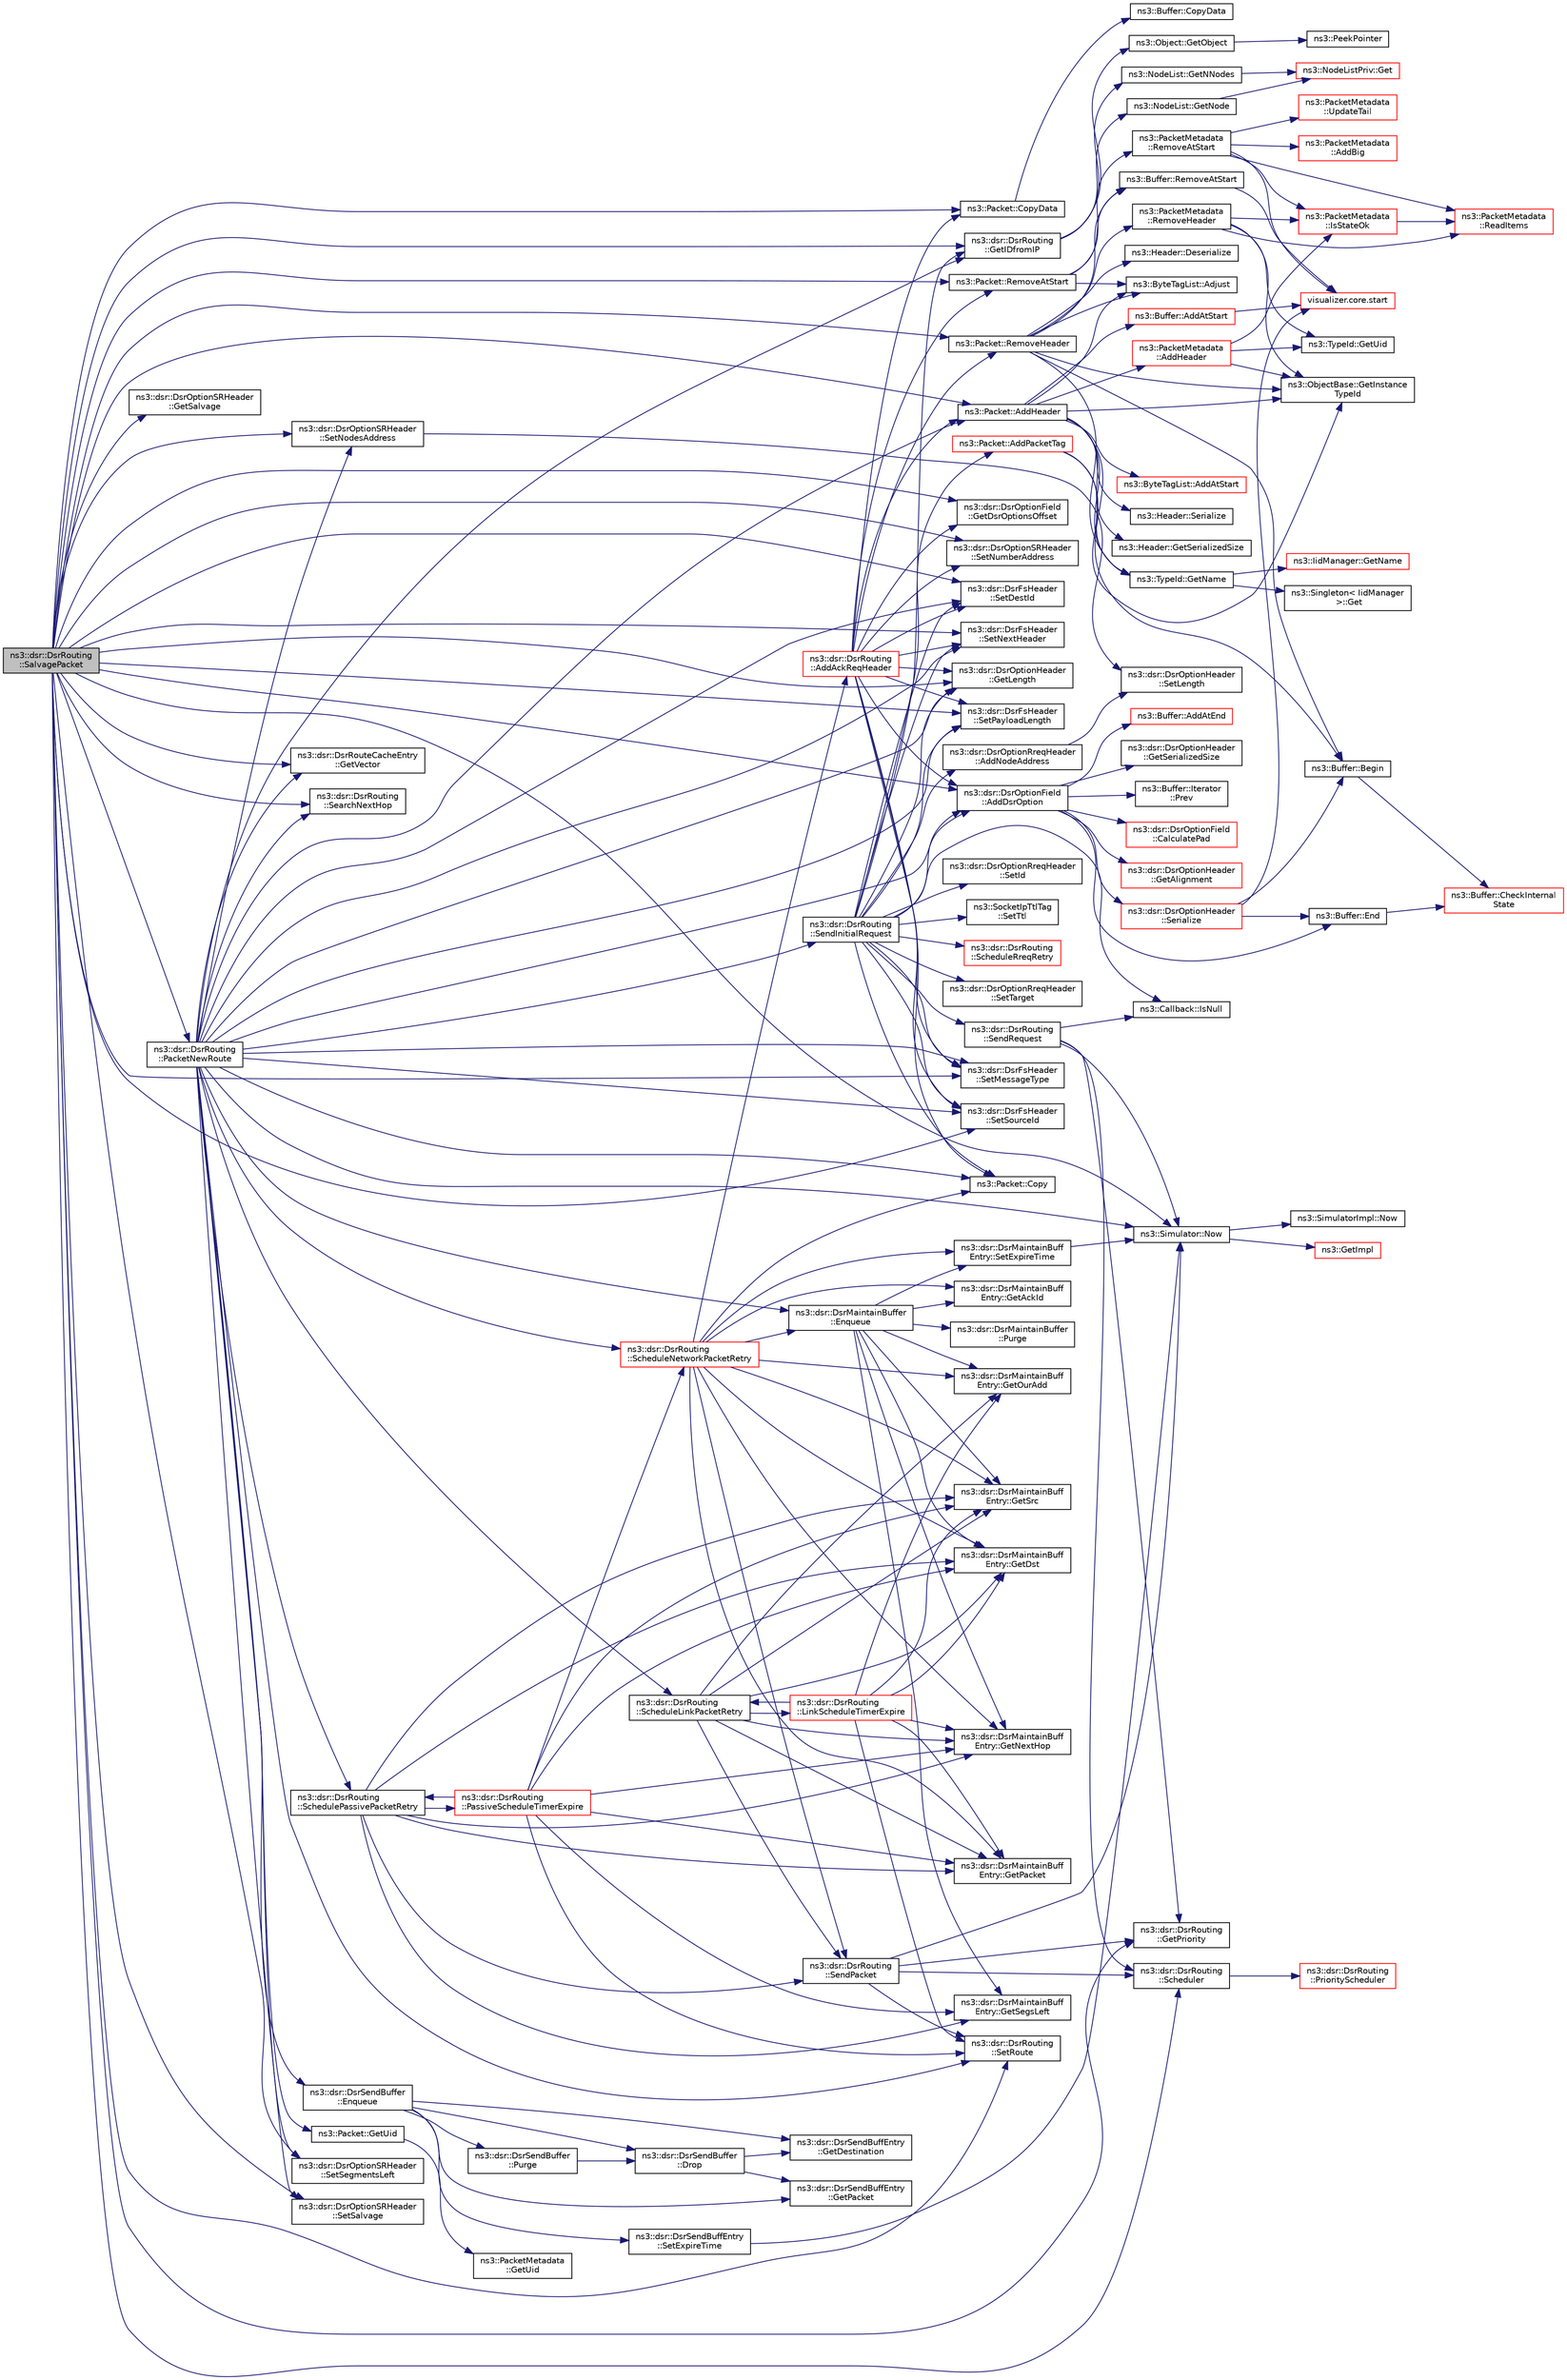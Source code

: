 digraph "ns3::dsr::DsrRouting::SalvagePacket"
{
  edge [fontname="Helvetica",fontsize="10",labelfontname="Helvetica",labelfontsize="10"];
  node [fontname="Helvetica",fontsize="10",shape=record];
  rankdir="LR";
  Node1 [label="ns3::dsr::DsrRouting\l::SalvagePacket",height=0.2,width=0.4,color="black", fillcolor="grey75", style="filled", fontcolor="black"];
  Node1 -> Node2 [color="midnightblue",fontsize="10",style="solid"];
  Node2 [label="ns3::Packet::RemoveHeader",height=0.2,width=0.4,color="black", fillcolor="white", style="filled",URL="$dd/d7a/classns3_1_1Packet.html#a0961eccf975d75f902d40956c93ba63e",tooltip="Deserialize and remove the header from the internal buffer. "];
  Node2 -> Node3 [color="midnightblue",fontsize="10",style="solid"];
  Node3 [label="ns3::Header::Deserialize",height=0.2,width=0.4,color="black", fillcolor="white", style="filled",URL="$d6/dae/classns3_1_1Header.html#a78be9400bb66b2a8543606f395ef5396"];
  Node2 -> Node4 [color="midnightblue",fontsize="10",style="solid"];
  Node4 [label="ns3::Buffer::Begin",height=0.2,width=0.4,color="black", fillcolor="white", style="filled",URL="$da/d85/classns3_1_1Buffer.html#a893d4bf50df13e730b6cd0fda91b967f"];
  Node4 -> Node5 [color="midnightblue",fontsize="10",style="solid"];
  Node5 [label="ns3::Buffer::CheckInternal\lState",height=0.2,width=0.4,color="red", fillcolor="white", style="filled",URL="$da/d85/classns3_1_1Buffer.html#a6202ce7f1ecc1fc7a14cc13017375d14",tooltip="Checks the internal buffer structures consistency. "];
  Node2 -> Node6 [color="midnightblue",fontsize="10",style="solid"];
  Node6 [label="ns3::ObjectBase::GetInstance\lTypeId",height=0.2,width=0.4,color="black", fillcolor="white", style="filled",URL="$d2/dac/classns3_1_1ObjectBase.html#abe5b43a6f5b99a92a4c3122db31f06fb"];
  Node2 -> Node7 [color="midnightblue",fontsize="10",style="solid"];
  Node7 [label="ns3::TypeId::GetName",height=0.2,width=0.4,color="black", fillcolor="white", style="filled",URL="$d6/d11/classns3_1_1TypeId.html#aa3c41c79ae428b3cb396a9c6bb3ef314"];
  Node7 -> Node8 [color="midnightblue",fontsize="10",style="solid"];
  Node8 [label="ns3::Singleton\< IidManager\l \>::Get",height=0.2,width=0.4,color="black", fillcolor="white", style="filled",URL="$d8/d77/classns3_1_1Singleton.html#a80a2cd3c25a27ea72add7a9f7a141ffa"];
  Node7 -> Node9 [color="midnightblue",fontsize="10",style="solid"];
  Node9 [label="ns3::IidManager::GetName",height=0.2,width=0.4,color="red", fillcolor="white", style="filled",URL="$d4/d1c/classns3_1_1IidManager.html#a5d68d0f0f44594dcdec239dbdb5bf53c"];
  Node2 -> Node10 [color="midnightblue",fontsize="10",style="solid"];
  Node10 [label="ns3::Buffer::RemoveAtStart",height=0.2,width=0.4,color="black", fillcolor="white", style="filled",URL="$da/d85/classns3_1_1Buffer.html#adeecbb3e8f518aec6fee0437578ade4b"];
  Node10 -> Node11 [color="midnightblue",fontsize="10",style="solid"];
  Node11 [label="visualizer.core.start",height=0.2,width=0.4,color="red", fillcolor="white", style="filled",URL="$df/d6c/namespacevisualizer_1_1core.html#a2a35e5d8a34af358b508dac8635754e0"];
  Node2 -> Node12 [color="midnightblue",fontsize="10",style="solid"];
  Node12 [label="ns3::ByteTagList::Adjust",height=0.2,width=0.4,color="black", fillcolor="white", style="filled",URL="$dd/d64/classns3_1_1ByteTagList.html#a1fec06d7e6daaf8039cf2a148e4090f2"];
  Node2 -> Node13 [color="midnightblue",fontsize="10",style="solid"];
  Node13 [label="ns3::PacketMetadata\l::RemoveHeader",height=0.2,width=0.4,color="black", fillcolor="white", style="filled",URL="$d1/db1/classns3_1_1PacketMetadata.html#afa8a589ec783d4998516d7f39f21242d",tooltip="Remove an header. "];
  Node13 -> Node6 [color="midnightblue",fontsize="10",style="solid"];
  Node13 -> Node14 [color="midnightblue",fontsize="10",style="solid"];
  Node14 [label="ns3::TypeId::GetUid",height=0.2,width=0.4,color="black", fillcolor="white", style="filled",URL="$d6/d11/classns3_1_1TypeId.html#acd3e41de6340d06299f4fd63e2ed8da0"];
  Node13 -> Node15 [color="midnightblue",fontsize="10",style="solid"];
  Node15 [label="ns3::PacketMetadata\l::IsStateOk",height=0.2,width=0.4,color="red", fillcolor="white", style="filled",URL="$d1/db1/classns3_1_1PacketMetadata.html#a208d3163e28704438cdd4d30318e489c",tooltip="Check if the metadata state is ok. "];
  Node15 -> Node16 [color="midnightblue",fontsize="10",style="solid"];
  Node16 [label="ns3::PacketMetadata\l::ReadItems",height=0.2,width=0.4,color="red", fillcolor="white", style="filled",URL="$d1/db1/classns3_1_1PacketMetadata.html#a3719ad2c32313a9a1c74462322e8b517",tooltip="Read items. "];
  Node13 -> Node16 [color="midnightblue",fontsize="10",style="solid"];
  Node1 -> Node17 [color="midnightblue",fontsize="10",style="solid"];
  Node17 [label="ns3::dsr::DsrOptionField\l::GetDsrOptionsOffset",height=0.2,width=0.4,color="black", fillcolor="white", style="filled",URL="$d7/d28/classns3_1_1dsr_1_1DsrOptionField.html#a38af1f50ae6f4e7a4a4cf6afd99c5a74",tooltip="Get the offset where the options begin, measured from the start of the extension header. "];
  Node1 -> Node18 [color="midnightblue",fontsize="10",style="solid"];
  Node18 [label="ns3::Packet::RemoveAtStart",height=0.2,width=0.4,color="black", fillcolor="white", style="filled",URL="$dd/d7a/classns3_1_1Packet.html#a78aa207e7921dd2f9f7e0d0b7a1c730a",tooltip="Remove size bytes from the start of the current packet. "];
  Node18 -> Node10 [color="midnightblue",fontsize="10",style="solid"];
  Node18 -> Node12 [color="midnightblue",fontsize="10",style="solid"];
  Node18 -> Node19 [color="midnightblue",fontsize="10",style="solid"];
  Node19 [label="ns3::PacketMetadata\l::RemoveAtStart",height=0.2,width=0.4,color="black", fillcolor="white", style="filled",URL="$d1/db1/classns3_1_1PacketMetadata.html#a9a0300e7ae709f269d59b6733e590d56",tooltip="Remove a chunk of metadata at the metadata start. "];
  Node19 -> Node15 [color="midnightblue",fontsize="10",style="solid"];
  Node19 -> Node11 [color="midnightblue",fontsize="10",style="solid"];
  Node19 -> Node16 [color="midnightblue",fontsize="10",style="solid"];
  Node19 -> Node20 [color="midnightblue",fontsize="10",style="solid"];
  Node20 [label="ns3::PacketMetadata\l::AddBig",height=0.2,width=0.4,color="red", fillcolor="white", style="filled",URL="$d1/db1/classns3_1_1PacketMetadata.html#ae89a0bf5e3dcd624bd37bc8ca67544da",tooltip="Add a \"Big\" Item (a SmallItem plus an ExtraItem) "];
  Node19 -> Node21 [color="midnightblue",fontsize="10",style="solid"];
  Node21 [label="ns3::PacketMetadata\l::UpdateTail",height=0.2,width=0.4,color="red", fillcolor="white", style="filled",URL="$d1/db1/classns3_1_1PacketMetadata.html#ad975bb9c1c0a6875ccc2309f071c5b55",tooltip="Update the tail. "];
  Node1 -> Node22 [color="midnightblue",fontsize="10",style="solid"];
  Node22 [label="ns3::Packet::CopyData",height=0.2,width=0.4,color="black", fillcolor="white", style="filled",URL="$dd/d7a/classns3_1_1Packet.html#a5a6d304b9e0d90733919ffe224b98f0d",tooltip="Copy the packet contents to a byte buffer. "];
  Node22 -> Node23 [color="midnightblue",fontsize="10",style="solid"];
  Node23 [label="ns3::Buffer::CopyData",height=0.2,width=0.4,color="black", fillcolor="white", style="filled",URL="$da/d85/classns3_1_1Buffer.html#aec4a3fd349f94e449b4b2d14dd964a4c"];
  Node1 -> Node24 [color="midnightblue",fontsize="10",style="solid"];
  Node24 [label="ns3::dsr::DsrOptionSRHeader\l::SetNumberAddress",height=0.2,width=0.4,color="black", fillcolor="white", style="filled",URL="$dc/d0a/classns3_1_1dsr_1_1DsrOptionSRHeader.html#a611f37babb433a5c82b393089e23be51",tooltip="Set the number of ipv4 address. "];
  Node1 -> Node25 [color="midnightblue",fontsize="10",style="solid"];
  Node25 [label="ns3::dsr::DsrOptionSRHeader\l::GetSalvage",height=0.2,width=0.4,color="black", fillcolor="white", style="filled",URL="$dc/d0a/classns3_1_1dsr_1_1DsrOptionSRHeader.html#a4d0ddd2d9930343280e1244e76a40935"];
  Node1 -> Node26 [color="midnightblue",fontsize="10",style="solid"];
  Node26 [label="ns3::dsr::DsrFsHeader\l::SetNextHeader",height=0.2,width=0.4,color="black", fillcolor="white", style="filled",URL="$dc/dc2/classns3_1_1dsr_1_1DsrFsHeader.html#a31fa870af83764f8de3e37b739e0df39",tooltip="Set the \"Next header\" field. "];
  Node1 -> Node27 [color="midnightblue",fontsize="10",style="solid"];
  Node27 [label="ns3::dsr::DsrFsHeader\l::SetMessageType",height=0.2,width=0.4,color="black", fillcolor="white", style="filled",URL="$dc/dc2/classns3_1_1dsr_1_1DsrFsHeader.html#ab53490ba4b796d8bc64e2387cb614808"];
  Node1 -> Node28 [color="midnightblue",fontsize="10",style="solid"];
  Node28 [label="ns3::dsr::DsrFsHeader\l::SetSourceId",height=0.2,width=0.4,color="black", fillcolor="white", style="filled",URL="$dc/dc2/classns3_1_1dsr_1_1DsrFsHeader.html#a23f04e783e7f9e900bf17f173d96f4ee"];
  Node1 -> Node29 [color="midnightblue",fontsize="10",style="solid"];
  Node29 [label="ns3::dsr::DsrRouting\l::GetIDfromIP",height=0.2,width=0.4,color="black", fillcolor="white", style="filled",URL="$df/d32/classns3_1_1dsr_1_1DsrRouting.html#a4593e50d5f36e9b9b013fe0422067c44",tooltip="Get the node id from ip address. "];
  Node29 -> Node30 [color="midnightblue",fontsize="10",style="solid"];
  Node30 [label="ns3::NodeList::GetNNodes",height=0.2,width=0.4,color="black", fillcolor="white", style="filled",URL="$d0/dd8/classns3_1_1NodeList.html#a1d110b1670005895dd5812baab13682a"];
  Node30 -> Node31 [color="midnightblue",fontsize="10",style="solid"];
  Node31 [label="ns3::NodeListPriv::Get",height=0.2,width=0.4,color="red", fillcolor="white", style="filled",URL="$d4/d49/classns3_1_1NodeListPriv.html#a746ce1482b3c1cf31d5a50cd55cffa92",tooltip="Get the node list object. "];
  Node29 -> Node32 [color="midnightblue",fontsize="10",style="solid"];
  Node32 [label="ns3::NodeList::GetNode",height=0.2,width=0.4,color="black", fillcolor="white", style="filled",URL="$d0/dd8/classns3_1_1NodeList.html#a80ac09977d48d29db5c704ac8483cf6c"];
  Node32 -> Node31 [color="midnightblue",fontsize="10",style="solid"];
  Node29 -> Node33 [color="midnightblue",fontsize="10",style="solid"];
  Node33 [label="ns3::Object::GetObject",height=0.2,width=0.4,color="black", fillcolor="white", style="filled",URL="$d9/d77/classns3_1_1Object.html#a13e18c00017096c8381eb651d5bd0783"];
  Node33 -> Node34 [color="midnightblue",fontsize="10",style="solid"];
  Node34 [label="ns3::PeekPointer",height=0.2,width=0.4,color="black", fillcolor="white", style="filled",URL="$d7/d2e/namespacens3.html#af2a7557fe9afdd98d8f6f8f6e412cf5a"];
  Node1 -> Node35 [color="midnightblue",fontsize="10",style="solid"];
  Node35 [label="ns3::dsr::DsrFsHeader\l::SetDestId",height=0.2,width=0.4,color="black", fillcolor="white", style="filled",URL="$dc/dc2/classns3_1_1dsr_1_1DsrFsHeader.html#a366ce2a526714d7d5c1b030c93cfce2b"];
  Node1 -> Node36 [color="midnightblue",fontsize="10",style="solid"];
  Node36 [label="ns3::dsr::DsrRouteCacheEntry\l::GetVector",height=0.2,width=0.4,color="black", fillcolor="white", style="filled",URL="$d3/d34/classns3_1_1dsr_1_1DsrRouteCacheEntry.html#ae4da0e5291ffddc5ea66df0a8085bb6c"];
  Node1 -> Node37 [color="midnightblue",fontsize="10",style="solid"];
  Node37 [label="ns3::dsr::DsrRouting\l::SearchNextHop",height=0.2,width=0.4,color="black", fillcolor="white", style="filled",URL="$df/d32/classns3_1_1dsr_1_1DsrRouting.html#aa1b16658c14499af76ca7dd69c034f22",tooltip="Get the next hop of the route. "];
  Node1 -> Node38 [color="midnightblue",fontsize="10",style="solid"];
  Node38 [label="ns3::dsr::DsrRouting\l::PacketNewRoute",height=0.2,width=0.4,color="black", fillcolor="white", style="filled",URL="$df/d32/classns3_1_1dsr_1_1DsrRouting.html#ae70ab39db551d1d81afc081196f78017",tooltip="When route vector corrupted, originate a new packet, normally not happening. "];
  Node38 -> Node39 [color="midnightblue",fontsize="10",style="solid"];
  Node39 [label="ns3::Simulator::Now",height=0.2,width=0.4,color="black", fillcolor="white", style="filled",URL="$d7/deb/classns3_1_1Simulator.html#ac3178fa975b419f7875e7105be122800"];
  Node39 -> Node40 [color="midnightblue",fontsize="10",style="solid"];
  Node40 [label="ns3::GetImpl",height=0.2,width=0.4,color="red", fillcolor="white", style="filled",URL="$d4/d8b/group__simulator.html#ga42eb4eddad41528d4d99794a3dae3fd0",tooltip="Get the SimulatorImpl singleton. "];
  Node39 -> Node41 [color="midnightblue",fontsize="10",style="solid"];
  Node41 [label="ns3::SimulatorImpl::Now",height=0.2,width=0.4,color="black", fillcolor="white", style="filled",URL="$d2/d19/classns3_1_1SimulatorImpl.html#aa516c50060846adc6fd316e83ef0797c"];
  Node38 -> Node42 [color="midnightblue",fontsize="10",style="solid"];
  Node42 [label="ns3::Packet::Copy",height=0.2,width=0.4,color="black", fillcolor="white", style="filled",URL="$dd/d7a/classns3_1_1Packet.html#a5d5c70802a5f77fc5f0001e0cfc1898b",tooltip="performs a COW copy of the packet. "];
  Node38 -> Node43 [color="midnightblue",fontsize="10",style="solid"];
  Node43 [label="ns3::dsr::DsrSendBuffer\l::Enqueue",height=0.2,width=0.4,color="black", fillcolor="white", style="filled",URL="$da/d14/classns3_1_1dsr_1_1DsrSendBuffer.html#aac846f6a38f6fc6431c8483103ed5121"];
  Node43 -> Node44 [color="midnightblue",fontsize="10",style="solid"];
  Node44 [label="ns3::dsr::DsrSendBuffer\l::Purge",height=0.2,width=0.4,color="black", fillcolor="white", style="filled",URL="$da/d14/classns3_1_1dsr_1_1DsrSendBuffer.html#a4fc2bdaf29505ff9ec26f75b2e387e29",tooltip="Remove all expired entries. "];
  Node44 -> Node45 [color="midnightblue",fontsize="10",style="solid"];
  Node45 [label="ns3::dsr::DsrSendBuffer\l::Drop",height=0.2,width=0.4,color="black", fillcolor="white", style="filled",URL="$da/d14/classns3_1_1dsr_1_1DsrSendBuffer.html#ae076b4ebb909c5dc7deda45d905b8e97",tooltip="Notify that packet is dropped from queue by timeout. "];
  Node45 -> Node46 [color="midnightblue",fontsize="10",style="solid"];
  Node46 [label="ns3::dsr::DsrSendBuffEntry\l::GetPacket",height=0.2,width=0.4,color="black", fillcolor="white", style="filled",URL="$d8/db7/classns3_1_1dsr_1_1DsrSendBuffEntry.html#a51f97693de53632b27066e4da9b9654f"];
  Node45 -> Node47 [color="midnightblue",fontsize="10",style="solid"];
  Node47 [label="ns3::dsr::DsrSendBuffEntry\l::GetDestination",height=0.2,width=0.4,color="black", fillcolor="white", style="filled",URL="$d8/db7/classns3_1_1dsr_1_1DsrSendBuffEntry.html#accc4d09ebea94217c5c43100e98a4776"];
  Node43 -> Node46 [color="midnightblue",fontsize="10",style="solid"];
  Node43 -> Node47 [color="midnightblue",fontsize="10",style="solid"];
  Node43 -> Node48 [color="midnightblue",fontsize="10",style="solid"];
  Node48 [label="ns3::dsr::DsrSendBuffEntry\l::SetExpireTime",height=0.2,width=0.4,color="black", fillcolor="white", style="filled",URL="$d8/db7/classns3_1_1dsr_1_1DsrSendBuffEntry.html#ac5f56445036674cd9c7d5d58cf89ca26"];
  Node48 -> Node39 [color="midnightblue",fontsize="10",style="solid"];
  Node43 -> Node45 [color="midnightblue",fontsize="10",style="solid"];
  Node38 -> Node49 [color="midnightblue",fontsize="10",style="solid"];
  Node49 [label="ns3::Packet::GetUid",height=0.2,width=0.4,color="black", fillcolor="white", style="filled",URL="$dd/d7a/classns3_1_1Packet.html#a1f212c825b50e54d94f5b9ae99592e6a",tooltip="Returns the packet&#39;s Uid. "];
  Node49 -> Node50 [color="midnightblue",fontsize="10",style="solid"];
  Node50 [label="ns3::PacketMetadata\l::GetUid",height=0.2,width=0.4,color="black", fillcolor="white", style="filled",URL="$d1/db1/classns3_1_1PacketMetadata.html#a08284bf2d5d0690d16a2eee813122ede",tooltip="Get the packet Uid. "];
  Node38 -> Node51 [color="midnightblue",fontsize="10",style="solid"];
  Node51 [label="ns3::dsr::DsrRouting\l::SendInitialRequest",height=0.2,width=0.4,color="black", fillcolor="white", style="filled",URL="$df/d32/classns3_1_1dsr_1_1DsrRouting.html#a74777d1806e768fccc1c2fe169b42c98",tooltip="Broadcast the route request packet in subnet. "];
  Node51 -> Node52 [color="midnightblue",fontsize="10",style="solid"];
  Node52 [label="ns3::Callback::IsNull",height=0.2,width=0.4,color="black", fillcolor="white", style="filled",URL="$d1/d48/classns3_1_1Callback.html#aa8e27826badbf37f84763f36f70d9b54"];
  Node51 -> Node26 [color="midnightblue",fontsize="10",style="solid"];
  Node51 -> Node27 [color="midnightblue",fontsize="10",style="solid"];
  Node51 -> Node28 [color="midnightblue",fontsize="10",style="solid"];
  Node51 -> Node29 [color="midnightblue",fontsize="10",style="solid"];
  Node51 -> Node35 [color="midnightblue",fontsize="10",style="solid"];
  Node51 -> Node53 [color="midnightblue",fontsize="10",style="solid"];
  Node53 [label="ns3::dsr::DsrOptionRreqHeader\l::AddNodeAddress",height=0.2,width=0.4,color="black", fillcolor="white", style="filled",URL="$d9/d21/classns3_1_1dsr_1_1DsrOptionRreqHeader.html#ae129d6d2ffc45297396b07b50fcd36e5",tooltip="Add one node address. "];
  Node53 -> Node54 [color="midnightblue",fontsize="10",style="solid"];
  Node54 [label="ns3::dsr::DsrOptionHeader\l::SetLength",height=0.2,width=0.4,color="black", fillcolor="white", style="filled",URL="$da/d3b/classns3_1_1dsr_1_1DsrOptionHeader.html#ac13ae881ef80b4c2fce6d59f8aa0fa3e",tooltip="Set the option length. "];
  Node51 -> Node55 [color="midnightblue",fontsize="10",style="solid"];
  Node55 [label="ns3::dsr::DsrOptionRreqHeader\l::SetTarget",height=0.2,width=0.4,color="black", fillcolor="white", style="filled",URL="$d9/d21/classns3_1_1dsr_1_1DsrOptionRreqHeader.html#a81453bfd9f4f4df6cb61ecd1eefe11ab",tooltip="Set the target ipv4 address. "];
  Node51 -> Node56 [color="midnightblue",fontsize="10",style="solid"];
  Node56 [label="ns3::dsr::DsrOptionRreqHeader\l::SetId",height=0.2,width=0.4,color="black", fillcolor="white", style="filled",URL="$d9/d21/classns3_1_1dsr_1_1DsrOptionRreqHeader.html#af01074819531d7b2a8569fe466f925cb",tooltip="Set the request id number. "];
  Node51 -> Node57 [color="midnightblue",fontsize="10",style="solid"];
  Node57 [label="ns3::dsr::DsrOptionField\l::AddDsrOption",height=0.2,width=0.4,color="black", fillcolor="white", style="filled",URL="$d7/d28/classns3_1_1dsr_1_1DsrOptionField.html#acd03d07018e22f5e2b23975fae84fb3c",tooltip="Serialize the option, prepending pad1 or padn option as necessary. "];
  Node57 -> Node58 [color="midnightblue",fontsize="10",style="solid"];
  Node58 [label="ns3::dsr::DsrOptionField\l::CalculatePad",height=0.2,width=0.4,color="red", fillcolor="white", style="filled",URL="$d7/d28/classns3_1_1dsr_1_1DsrOptionField.html#a83b979a52f0e70889f34e58ea5398433",tooltip="Calculate padding. "];
  Node57 -> Node59 [color="midnightblue",fontsize="10",style="solid"];
  Node59 [label="ns3::dsr::DsrOptionHeader\l::GetAlignment",height=0.2,width=0.4,color="red", fillcolor="white", style="filled",URL="$da/d3b/classns3_1_1dsr_1_1DsrOptionHeader.html#aec0e060fd744d1c002c5b80c74a44232",tooltip="Get the Alignment requirement of this option header. "];
  Node57 -> Node60 [color="midnightblue",fontsize="10",style="solid"];
  Node60 [label="ns3::Buffer::AddAtEnd",height=0.2,width=0.4,color="red", fillcolor="white", style="filled",URL="$da/d85/classns3_1_1Buffer.html#a92dd87809af24fb10696fee9a9cb56cf"];
  Node57 -> Node61 [color="midnightblue",fontsize="10",style="solid"];
  Node61 [label="ns3::dsr::DsrOptionHeader\l::GetSerializedSize",height=0.2,width=0.4,color="black", fillcolor="white", style="filled",URL="$da/d3b/classns3_1_1dsr_1_1DsrOptionHeader.html#a654dd65cf8686660e0b7a32c84a432ce",tooltip="Get the serialized size of the packet. "];
  Node57 -> Node62 [color="midnightblue",fontsize="10",style="solid"];
  Node62 [label="ns3::Buffer::End",height=0.2,width=0.4,color="black", fillcolor="white", style="filled",URL="$da/d85/classns3_1_1Buffer.html#a52207c7aed7bae89fba2f9e997c82724"];
  Node62 -> Node5 [color="midnightblue",fontsize="10",style="solid"];
  Node57 -> Node63 [color="midnightblue",fontsize="10",style="solid"];
  Node63 [label="ns3::Buffer::Iterator\l::Prev",height=0.2,width=0.4,color="black", fillcolor="white", style="filled",URL="$d0/daf/classns3_1_1Buffer_1_1Iterator.html#a9913fb3b506a9f6efe46060531f051d8"];
  Node57 -> Node64 [color="midnightblue",fontsize="10",style="solid"];
  Node64 [label="ns3::dsr::DsrOptionHeader\l::Serialize",height=0.2,width=0.4,color="red", fillcolor="white", style="filled",URL="$da/d3b/classns3_1_1dsr_1_1DsrOptionHeader.html#a04d7999f22a25e1ccbde838e6c9bd7e1",tooltip="Serialize the packet. "];
  Node64 -> Node11 [color="midnightblue",fontsize="10",style="solid"];
  Node64 -> Node4 [color="midnightblue",fontsize="10",style="solid"];
  Node64 -> Node62 [color="midnightblue",fontsize="10",style="solid"];
  Node51 -> Node65 [color="midnightblue",fontsize="10",style="solid"];
  Node65 [label="ns3::dsr::DsrOptionHeader\l::GetLength",height=0.2,width=0.4,color="black", fillcolor="white", style="filled",URL="$da/d3b/classns3_1_1dsr_1_1DsrOptionHeader.html#a0db5f2db2771d63e9579de6824a1cd5c",tooltip="Get the option length. "];
  Node51 -> Node66 [color="midnightblue",fontsize="10",style="solid"];
  Node66 [label="ns3::dsr::DsrFsHeader\l::SetPayloadLength",height=0.2,width=0.4,color="black", fillcolor="white", style="filled",URL="$dc/dc2/classns3_1_1dsr_1_1DsrFsHeader.html#ad5d554d06faf5eb5b98d30a5eee9c87e"];
  Node51 -> Node67 [color="midnightblue",fontsize="10",style="solid"];
  Node67 [label="ns3::SocketIpTtlTag\l::SetTtl",height=0.2,width=0.4,color="black", fillcolor="white", style="filled",URL="$df/db8/classns3_1_1SocketIpTtlTag.html#a48f236b4dde3533b9ab16372cf6c5237",tooltip="Set the tag&#39;s TTL. "];
  Node51 -> Node42 [color="midnightblue",fontsize="10",style="solid"];
  Node51 -> Node68 [color="midnightblue",fontsize="10",style="solid"];
  Node68 [label="ns3::Packet::AddPacketTag",height=0.2,width=0.4,color="red", fillcolor="white", style="filled",URL="$dd/d7a/classns3_1_1Packet.html#a7400b8655852f5271c5957250d0141af",tooltip="Add a packet tag. "];
  Node68 -> Node6 [color="midnightblue",fontsize="10",style="solid"];
  Node68 -> Node7 [color="midnightblue",fontsize="10",style="solid"];
  Node51 -> Node69 [color="midnightblue",fontsize="10",style="solid"];
  Node69 [label="ns3::dsr::DsrRouting\l::SendRequest",height=0.2,width=0.4,color="black", fillcolor="white", style="filled",URL="$df/d32/classns3_1_1dsr_1_1DsrRouting.html#a21496638c09e75ea310e876135d0bf64",tooltip="Forward the route request if the node is not the destination. "];
  Node69 -> Node52 [color="midnightblue",fontsize="10",style="solid"];
  Node69 -> Node70 [color="midnightblue",fontsize="10",style="solid"];
  Node70 [label="ns3::dsr::DsrRouting\l::GetPriority",height=0.2,width=0.4,color="black", fillcolor="white", style="filled",URL="$df/d32/classns3_1_1dsr_1_1DsrRouting.html#a67d111b0188b6e2210d1b4782820f8e3",tooltip="Set the priority of the packet in network queue. "];
  Node69 -> Node39 [color="midnightblue",fontsize="10",style="solid"];
  Node69 -> Node71 [color="midnightblue",fontsize="10",style="solid"];
  Node71 [label="ns3::dsr::DsrRouting\l::Scheduler",height=0.2,width=0.4,color="black", fillcolor="white", style="filled",URL="$df/d32/classns3_1_1dsr_1_1DsrRouting.html#aa518edb174bccce1062304404424c6e0",tooltip="This function is called to schedule sending packets from the network queue. "];
  Node71 -> Node72 [color="midnightblue",fontsize="10",style="solid"];
  Node72 [label="ns3::dsr::DsrRouting\l::PriorityScheduler",height=0.2,width=0.4,color="red", fillcolor="white", style="filled",URL="$df/d32/classns3_1_1dsr_1_1DsrRouting.html#aefc4dde8bd52b5b631a7ebf1d5924210",tooltip="This function is called to schedule sending packets from the network queue by priority. "];
  Node51 -> Node73 [color="midnightblue",fontsize="10",style="solid"];
  Node73 [label="ns3::dsr::DsrRouting\l::ScheduleRreqRetry",height=0.2,width=0.4,color="red", fillcolor="white", style="filled",URL="$df/d32/classns3_1_1dsr_1_1DsrRouting.html#a056b38f3af6c2992be89b8fc5cb15448",tooltip="Schedule the route request retry. "];
  Node38 -> Node26 [color="midnightblue",fontsize="10",style="solid"];
  Node38 -> Node27 [color="midnightblue",fontsize="10",style="solid"];
  Node38 -> Node28 [color="midnightblue",fontsize="10",style="solid"];
  Node38 -> Node29 [color="midnightblue",fontsize="10",style="solid"];
  Node38 -> Node35 [color="midnightblue",fontsize="10",style="solid"];
  Node38 -> Node36 [color="midnightblue",fontsize="10",style="solid"];
  Node38 -> Node37 [color="midnightblue",fontsize="10",style="solid"];
  Node38 -> Node74 [color="midnightblue",fontsize="10",style="solid"];
  Node74 [label="ns3::dsr::DsrOptionSRHeader\l::SetNodesAddress",height=0.2,width=0.4,color="black", fillcolor="white", style="filled",URL="$dc/d0a/classns3_1_1dsr_1_1DsrOptionSRHeader.html#aede4f60ddf515ed837f9c0d64cf8dadd",tooltip="Set the vector of ipv4 address. "];
  Node74 -> Node54 [color="midnightblue",fontsize="10",style="solid"];
  Node38 -> Node75 [color="midnightblue",fontsize="10",style="solid"];
  Node75 [label="ns3::dsr::DsrOptionSRHeader\l::SetSegmentsLeft",height=0.2,width=0.4,color="black", fillcolor="white", style="filled",URL="$dc/d0a/classns3_1_1dsr_1_1DsrOptionSRHeader.html#ab4f451b0b38ab65c84c18d0c3cbb5fd9"];
  Node38 -> Node76 [color="midnightblue",fontsize="10",style="solid"];
  Node76 [label="ns3::dsr::DsrOptionSRHeader\l::SetSalvage",height=0.2,width=0.4,color="black", fillcolor="white", style="filled",URL="$dc/d0a/classns3_1_1dsr_1_1DsrOptionSRHeader.html#a70a69c4774bf6dc7d5e840a2e5e67b71"];
  Node38 -> Node65 [color="midnightblue",fontsize="10",style="solid"];
  Node38 -> Node66 [color="midnightblue",fontsize="10",style="solid"];
  Node38 -> Node57 [color="midnightblue",fontsize="10",style="solid"];
  Node38 -> Node77 [color="midnightblue",fontsize="10",style="solid"];
  Node77 [label="ns3::Packet::AddHeader",height=0.2,width=0.4,color="black", fillcolor="white", style="filled",URL="$dd/d7a/classns3_1_1Packet.html#a465108c595a0bc592095cbcab1832ed8",tooltip="Add header to this packet. "];
  Node77 -> Node78 [color="midnightblue",fontsize="10",style="solid"];
  Node78 [label="ns3::Header::GetSerializedSize",height=0.2,width=0.4,color="black", fillcolor="white", style="filled",URL="$d6/dae/classns3_1_1Header.html#a6ef0497eabc1b1fb0ad42738eb73f934"];
  Node77 -> Node6 [color="midnightblue",fontsize="10",style="solid"];
  Node77 -> Node7 [color="midnightblue",fontsize="10",style="solid"];
  Node77 -> Node79 [color="midnightblue",fontsize="10",style="solid"];
  Node79 [label="ns3::Buffer::AddAtStart",height=0.2,width=0.4,color="red", fillcolor="white", style="filled",URL="$da/d85/classns3_1_1Buffer.html#a8abd8164c3671d3dadc98fc66fade7b1"];
  Node79 -> Node11 [color="midnightblue",fontsize="10",style="solid"];
  Node77 -> Node12 [color="midnightblue",fontsize="10",style="solid"];
  Node77 -> Node80 [color="midnightblue",fontsize="10",style="solid"];
  Node80 [label="ns3::ByteTagList::AddAtStart",height=0.2,width=0.4,color="red", fillcolor="white", style="filled",URL="$dd/d64/classns3_1_1ByteTagList.html#acb4563fbe4299c55af41ba7a166b71d5"];
  Node77 -> Node81 [color="midnightblue",fontsize="10",style="solid"];
  Node81 [label="ns3::Header::Serialize",height=0.2,width=0.4,color="black", fillcolor="white", style="filled",URL="$d6/dae/classns3_1_1Header.html#afb61f1aac69ff8349a6bfe521fab5404"];
  Node77 -> Node4 [color="midnightblue",fontsize="10",style="solid"];
  Node77 -> Node82 [color="midnightblue",fontsize="10",style="solid"];
  Node82 [label="ns3::PacketMetadata\l::AddHeader",height=0.2,width=0.4,color="red", fillcolor="white", style="filled",URL="$d1/db1/classns3_1_1PacketMetadata.html#abdce736c4c5f647242f0808c0d2f9249",tooltip="Add an header. "];
  Node82 -> Node15 [color="midnightblue",fontsize="10",style="solid"];
  Node82 -> Node6 [color="midnightblue",fontsize="10",style="solid"];
  Node82 -> Node14 [color="midnightblue",fontsize="10",style="solid"];
  Node38 -> Node83 [color="midnightblue",fontsize="10",style="solid"];
  Node83 [label="ns3::dsr::DsrRouting\l::SetRoute",height=0.2,width=0.4,color="black", fillcolor="white", style="filled",URL="$df/d32/classns3_1_1dsr_1_1DsrRouting.html#a8a726fb52558a1a8172a5bd5b8cdb072",tooltip="Set the route to use for data packets, used by the option headers when sending data/control packets..."];
  Node38 -> Node84 [color="midnightblue",fontsize="10",style="solid"];
  Node84 [label="ns3::dsr::DsrMaintainBuffer\l::Enqueue",height=0.2,width=0.4,color="black", fillcolor="white", style="filled",URL="$d2/d89/classns3_1_1dsr_1_1DsrMaintainBuffer.html#a8ec30b5b9b0f6af36e61867327a47717",tooltip="Push entry in queue, if there is no entry with the same packet and destination address in queue..."];
  Node84 -> Node85 [color="midnightblue",fontsize="10",style="solid"];
  Node85 [label="ns3::dsr::DsrMaintainBuffer\l::Purge",height=0.2,width=0.4,color="black", fillcolor="white", style="filled",URL="$d2/d89/classns3_1_1dsr_1_1DsrMaintainBuffer.html#af12ee29b56abcaac29b60c0a544494b9",tooltip="Remove all expired entries. "];
  Node84 -> Node86 [color="midnightblue",fontsize="10",style="solid"];
  Node86 [label="ns3::dsr::DsrMaintainBuff\lEntry::GetNextHop",height=0.2,width=0.4,color="black", fillcolor="white", style="filled",URL="$dd/d10/classns3_1_1dsr_1_1DsrMaintainBuffEntry.html#a6a984d4169f808eb39c29468a03a7d62"];
  Node84 -> Node87 [color="midnightblue",fontsize="10",style="solid"];
  Node87 [label="ns3::dsr::DsrMaintainBuff\lEntry::GetOurAdd",height=0.2,width=0.4,color="black", fillcolor="white", style="filled",URL="$dd/d10/classns3_1_1dsr_1_1DsrMaintainBuffEntry.html#ac5e99d05ac9b0881ef0470a995f18e8c"];
  Node84 -> Node88 [color="midnightblue",fontsize="10",style="solid"];
  Node88 [label="ns3::dsr::DsrMaintainBuff\lEntry::GetSrc",height=0.2,width=0.4,color="black", fillcolor="white", style="filled",URL="$dd/d10/classns3_1_1dsr_1_1DsrMaintainBuffEntry.html#a025b861fb199499a6f4dfe0b3197bb87"];
  Node84 -> Node89 [color="midnightblue",fontsize="10",style="solid"];
  Node89 [label="ns3::dsr::DsrMaintainBuff\lEntry::GetDst",height=0.2,width=0.4,color="black", fillcolor="white", style="filled",URL="$dd/d10/classns3_1_1dsr_1_1DsrMaintainBuffEntry.html#ad943ce9ebc5e0154242f81da6196d472"];
  Node84 -> Node90 [color="midnightblue",fontsize="10",style="solid"];
  Node90 [label="ns3::dsr::DsrMaintainBuff\lEntry::GetAckId",height=0.2,width=0.4,color="black", fillcolor="white", style="filled",URL="$dd/d10/classns3_1_1dsr_1_1DsrMaintainBuffEntry.html#a2b1da51431035855f1c290c7381aa8a9"];
  Node84 -> Node91 [color="midnightblue",fontsize="10",style="solid"];
  Node91 [label="ns3::dsr::DsrMaintainBuff\lEntry::GetSegsLeft",height=0.2,width=0.4,color="black", fillcolor="white", style="filled",URL="$dd/d10/classns3_1_1dsr_1_1DsrMaintainBuffEntry.html#ab07ea9b27cc40b101bf3c3b233c5170f"];
  Node84 -> Node92 [color="midnightblue",fontsize="10",style="solid"];
  Node92 [label="ns3::dsr::DsrMaintainBuff\lEntry::SetExpireTime",height=0.2,width=0.4,color="black", fillcolor="white", style="filled",URL="$dd/d10/classns3_1_1dsr_1_1DsrMaintainBuffEntry.html#a07a079b2093dde9f877bc9c8d75fe843"];
  Node92 -> Node39 [color="midnightblue",fontsize="10",style="solid"];
  Node38 -> Node93 [color="midnightblue",fontsize="10",style="solid"];
  Node93 [label="ns3::dsr::DsrRouting\l::ScheduleLinkPacketRetry",height=0.2,width=0.4,color="black", fillcolor="white", style="filled",URL="$df/d32/classns3_1_1dsr_1_1DsrRouting.html#a947d831bc0964240b1a41b3a09832eff",tooltip="Schedule the packet retransmission based on link-layer acknowledgment. "];
  Node93 -> Node94 [color="midnightblue",fontsize="10",style="solid"];
  Node94 [label="ns3::dsr::DsrMaintainBuff\lEntry::GetPacket",height=0.2,width=0.4,color="black", fillcolor="white", style="filled",URL="$dd/d10/classns3_1_1dsr_1_1DsrMaintainBuffEntry.html#a3e47d107d9907f8bdf287c0d9915e3ba"];
  Node93 -> Node88 [color="midnightblue",fontsize="10",style="solid"];
  Node93 -> Node86 [color="midnightblue",fontsize="10",style="solid"];
  Node93 -> Node95 [color="midnightblue",fontsize="10",style="solid"];
  Node95 [label="ns3::dsr::DsrRouting\l::SendPacket",height=0.2,width=0.4,color="black", fillcolor="white", style="filled",URL="$df/d32/classns3_1_1dsr_1_1DsrRouting.html#a84a2caf24a41eef8993b64cb22874f95",tooltip="This function is called by when really sending out the packet. "];
  Node95 -> Node83 [color="midnightblue",fontsize="10",style="solid"];
  Node95 -> Node70 [color="midnightblue",fontsize="10",style="solid"];
  Node95 -> Node39 [color="midnightblue",fontsize="10",style="solid"];
  Node95 -> Node71 [color="midnightblue",fontsize="10",style="solid"];
  Node93 -> Node89 [color="midnightblue",fontsize="10",style="solid"];
  Node93 -> Node87 [color="midnightblue",fontsize="10",style="solid"];
  Node93 -> Node96 [color="midnightblue",fontsize="10",style="solid"];
  Node96 [label="ns3::dsr::DsrRouting\l::LinkScheduleTimerExpire",height=0.2,width=0.4,color="red", fillcolor="white", style="filled",URL="$df/d32/classns3_1_1dsr_1_1DsrRouting.html#ab0ce215bf5359f4d6d4541b8a479007c",tooltip="This function deals with packet retransmission timer expire using link acknowledgment. "];
  Node96 -> Node86 [color="midnightblue",fontsize="10",style="solid"];
  Node96 -> Node94 [color="midnightblue",fontsize="10",style="solid"];
  Node96 -> Node83 [color="midnightblue",fontsize="10",style="solid"];
  Node96 -> Node88 [color="midnightblue",fontsize="10",style="solid"];
  Node96 -> Node89 [color="midnightblue",fontsize="10",style="solid"];
  Node96 -> Node87 [color="midnightblue",fontsize="10",style="solid"];
  Node96 -> Node93 [color="midnightblue",fontsize="10",style="solid"];
  Node38 -> Node97 [color="midnightblue",fontsize="10",style="solid"];
  Node97 [label="ns3::dsr::DsrRouting\l::SchedulePassivePacketRetry",height=0.2,width=0.4,color="black", fillcolor="white", style="filled",URL="$df/d32/classns3_1_1dsr_1_1DsrRouting.html#abfdfa37822a492971fdf24540b635039",tooltip="Schedule the packet retransmission based on passive acknowledgment. "];
  Node97 -> Node94 [color="midnightblue",fontsize="10",style="solid"];
  Node97 -> Node88 [color="midnightblue",fontsize="10",style="solid"];
  Node97 -> Node86 [color="midnightblue",fontsize="10",style="solid"];
  Node97 -> Node95 [color="midnightblue",fontsize="10",style="solid"];
  Node97 -> Node89 [color="midnightblue",fontsize="10",style="solid"];
  Node97 -> Node91 [color="midnightblue",fontsize="10",style="solid"];
  Node97 -> Node98 [color="midnightblue",fontsize="10",style="solid"];
  Node98 [label="ns3::dsr::DsrRouting\l::PassiveScheduleTimerExpire",height=0.2,width=0.4,color="red", fillcolor="white", style="filled",URL="$df/d32/classns3_1_1dsr_1_1DsrRouting.html#a2f93ffc379338703d6b6a923dff44dd5",tooltip="This function deals with packet retransmission timer expire using passive acknowledgment. "];
  Node98 -> Node86 [color="midnightblue",fontsize="10",style="solid"];
  Node98 -> Node94 [color="midnightblue",fontsize="10",style="solid"];
  Node98 -> Node83 [color="midnightblue",fontsize="10",style="solid"];
  Node98 -> Node88 [color="midnightblue",fontsize="10",style="solid"];
  Node98 -> Node89 [color="midnightblue",fontsize="10",style="solid"];
  Node98 -> Node91 [color="midnightblue",fontsize="10",style="solid"];
  Node98 -> Node97 [color="midnightblue",fontsize="10",style="solid"];
  Node98 -> Node99 [color="midnightblue",fontsize="10",style="solid"];
  Node99 [label="ns3::dsr::DsrRouting\l::ScheduleNetworkPacketRetry",height=0.2,width=0.4,color="red", fillcolor="white", style="filled",URL="$df/d32/classns3_1_1dsr_1_1DsrRouting.html#a6a18c6baa374d5e6a68f8952d1afdb13",tooltip="Schedule the packet retransmission based on network layer acknowledgment. "];
  Node99 -> Node86 [color="midnightblue",fontsize="10",style="solid"];
  Node99 -> Node94 [color="midnightblue",fontsize="10",style="solid"];
  Node99 -> Node100 [color="midnightblue",fontsize="10",style="solid"];
  Node100 [label="ns3::dsr::DsrRouting\l::AddAckReqHeader",height=0.2,width=0.4,color="red", fillcolor="white", style="filled",URL="$df/d32/classns3_1_1dsr_1_1DsrRouting.html#a8ce910f1c56dc238ff98117c784c4541",tooltip="This function is called to add ack request header for network acknowledgement. "];
  Node100 -> Node42 [color="midnightblue",fontsize="10",style="solid"];
  Node100 -> Node2 [color="midnightblue",fontsize="10",style="solid"];
  Node100 -> Node17 [color="midnightblue",fontsize="10",style="solid"];
  Node100 -> Node18 [color="midnightblue",fontsize="10",style="solid"];
  Node100 -> Node22 [color="midnightblue",fontsize="10",style="solid"];
  Node100 -> Node24 [color="midnightblue",fontsize="10",style="solid"];
  Node100 -> Node65 [color="midnightblue",fontsize="10",style="solid"];
  Node100 -> Node26 [color="midnightblue",fontsize="10",style="solid"];
  Node100 -> Node27 [color="midnightblue",fontsize="10",style="solid"];
  Node100 -> Node28 [color="midnightblue",fontsize="10",style="solid"];
  Node100 -> Node35 [color="midnightblue",fontsize="10",style="solid"];
  Node100 -> Node66 [color="midnightblue",fontsize="10",style="solid"];
  Node100 -> Node57 [color="midnightblue",fontsize="10",style="solid"];
  Node100 -> Node77 [color="midnightblue",fontsize="10",style="solid"];
  Node99 -> Node88 [color="midnightblue",fontsize="10",style="solid"];
  Node99 -> Node95 [color="midnightblue",fontsize="10",style="solid"];
  Node99 -> Node42 [color="midnightblue",fontsize="10",style="solid"];
  Node99 -> Node92 [color="midnightblue",fontsize="10",style="solid"];
  Node99 -> Node90 [color="midnightblue",fontsize="10",style="solid"];
  Node99 -> Node87 [color="midnightblue",fontsize="10",style="solid"];
  Node99 -> Node89 [color="midnightblue",fontsize="10",style="solid"];
  Node99 -> Node84 [color="midnightblue",fontsize="10",style="solid"];
  Node38 -> Node99 [color="midnightblue",fontsize="10",style="solid"];
  Node1 -> Node76 [color="midnightblue",fontsize="10",style="solid"];
  Node1 -> Node74 [color="midnightblue",fontsize="10",style="solid"];
  Node1 -> Node75 [color="midnightblue",fontsize="10",style="solid"];
  Node1 -> Node65 [color="midnightblue",fontsize="10",style="solid"];
  Node1 -> Node66 [color="midnightblue",fontsize="10",style="solid"];
  Node1 -> Node57 [color="midnightblue",fontsize="10",style="solid"];
  Node1 -> Node77 [color="midnightblue",fontsize="10",style="solid"];
  Node1 -> Node83 [color="midnightblue",fontsize="10",style="solid"];
  Node1 -> Node70 [color="midnightblue",fontsize="10",style="solid"];
  Node1 -> Node39 [color="midnightblue",fontsize="10",style="solid"];
  Node1 -> Node71 [color="midnightblue",fontsize="10",style="solid"];
}
